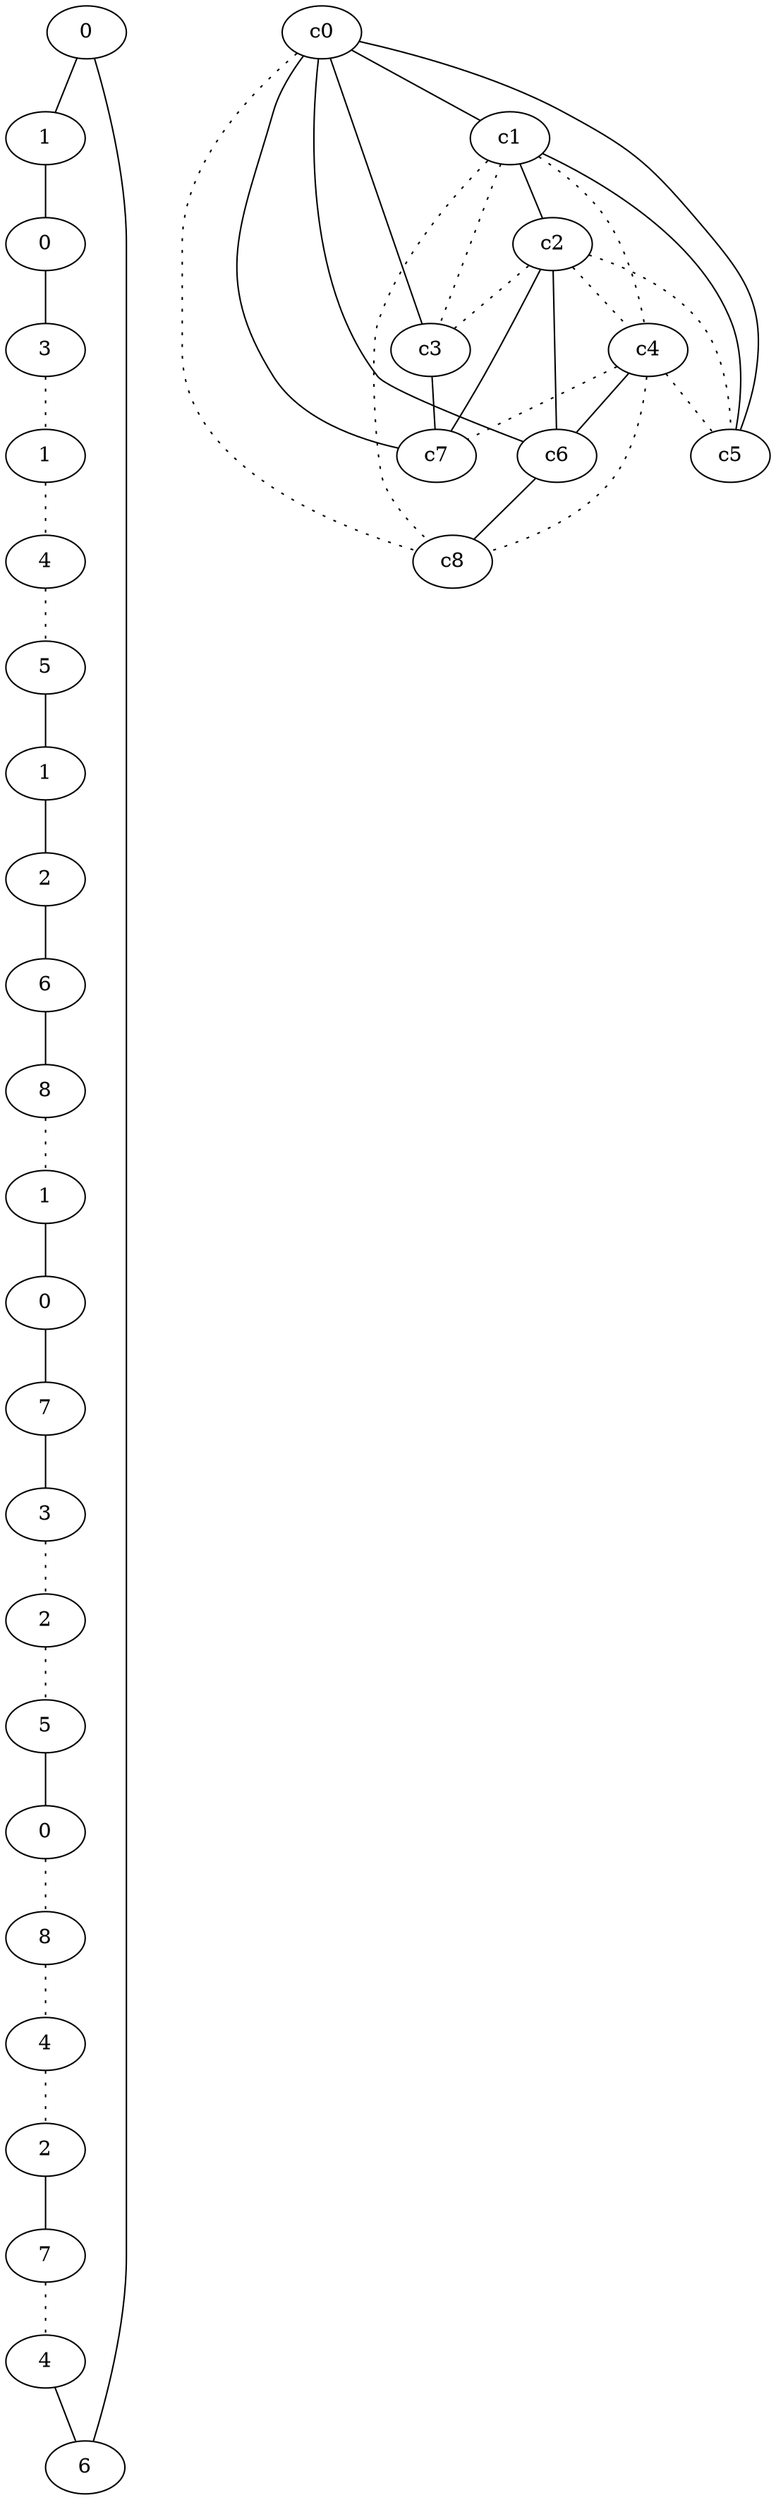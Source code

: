 graph {
a0[label=0];
a1[label=1];
a2[label=0];
a3[label=3];
a4[label=1];
a5[label=4];
a6[label=5];
a7[label=1];
a8[label=2];
a9[label=6];
a10[label=8];
a11[label=1];
a12[label=0];
a13[label=7];
a14[label=3];
a15[label=2];
a16[label=5];
a17[label=0];
a18[label=8];
a19[label=4];
a20[label=2];
a21[label=7];
a22[label=4];
a23[label=6];
a0 -- a1;
a0 -- a23;
a1 -- a2;
a2 -- a3;
a3 -- a4 [style=dotted];
a4 -- a5 [style=dotted];
a5 -- a6 [style=dotted];
a6 -- a7;
a7 -- a8;
a8 -- a9;
a9 -- a10;
a10 -- a11 [style=dotted];
a11 -- a12;
a12 -- a13;
a13 -- a14;
a14 -- a15 [style=dotted];
a15 -- a16 [style=dotted];
a16 -- a17;
a17 -- a18 [style=dotted];
a18 -- a19 [style=dotted];
a19 -- a20 [style=dotted];
a20 -- a21;
a21 -- a22 [style=dotted];
a22 -- a23;
c0 -- c1;
c0 -- c3;
c0 -- c5;
c0 -- c6;
c0 -- c7;
c0 -- c8 [style=dotted];
c1 -- c2;
c1 -- c3 [style=dotted];
c1 -- c4 [style=dotted];
c1 -- c5;
c1 -- c8 [style=dotted];
c2 -- c3 [style=dotted];
c2 -- c4 [style=dotted];
c2 -- c5 [style=dotted];
c2 -- c6;
c2 -- c7;
c3 -- c7;
c4 -- c5 [style=dotted];
c4 -- c6;
c4 -- c7 [style=dotted];
c4 -- c8 [style=dotted];
c6 -- c8;
}
